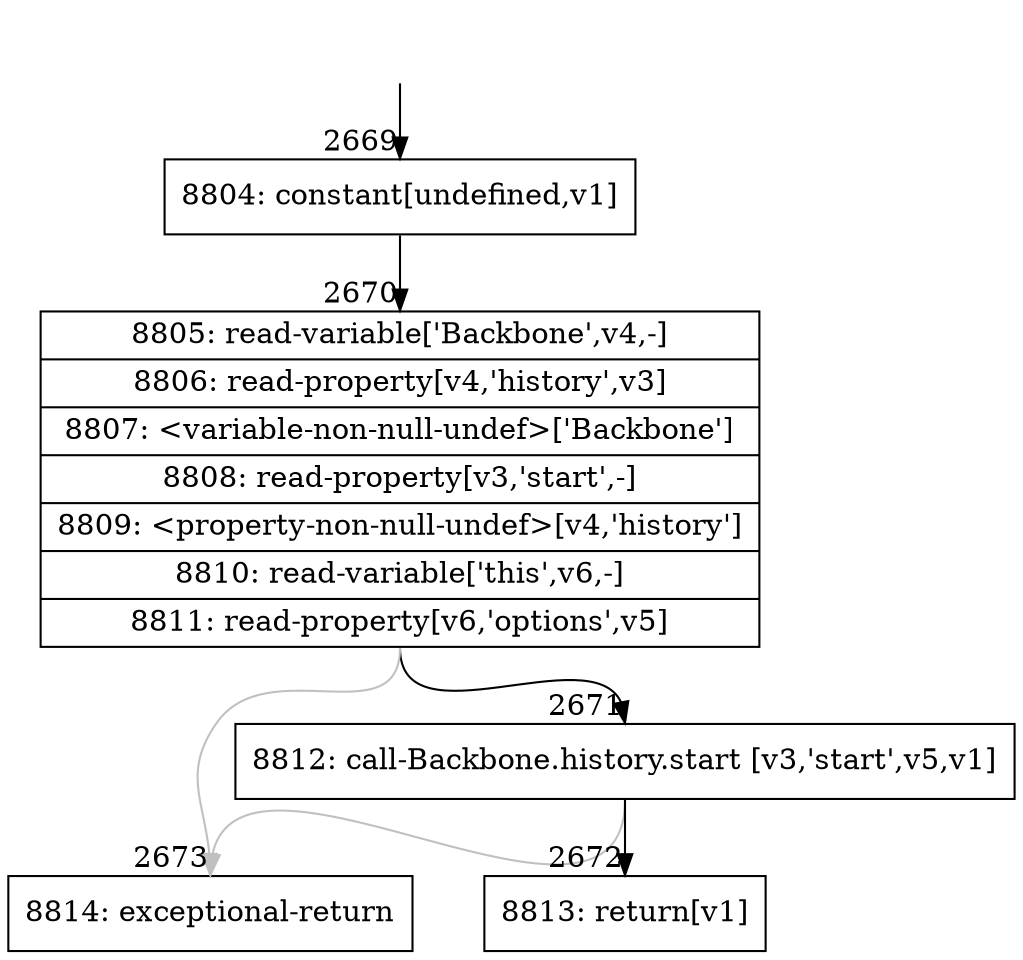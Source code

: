 digraph {
rankdir="TD"
BB_entry213[shape=none,label=""];
BB_entry213 -> BB2669 [tailport=s, headport=n, headlabel="    2669"]
BB2669 [shape=record label="{8804: constant[undefined,v1]}" ] 
BB2669 -> BB2670 [tailport=s, headport=n, headlabel="      2670"]
BB2670 [shape=record label="{8805: read-variable['Backbone',v4,-]|8806: read-property[v4,'history',v3]|8807: \<variable-non-null-undef\>['Backbone']|8808: read-property[v3,'start',-]|8809: \<property-non-null-undef\>[v4,'history']|8810: read-variable['this',v6,-]|8811: read-property[v6,'options',v5]}" ] 
BB2670 -> BB2671 [tailport=s, headport=n, headlabel="      2671"]
BB2670 -> BB2673 [tailport=s, headport=n, color=gray, headlabel="      2673"]
BB2671 [shape=record label="{8812: call-Backbone.history.start [v3,'start',v5,v1]}" ] 
BB2671 -> BB2672 [tailport=s, headport=n, headlabel="      2672"]
BB2671 -> BB2673 [tailport=s, headport=n, color=gray]
BB2672 [shape=record label="{8813: return[v1]}" ] 
BB2673 [shape=record label="{8814: exceptional-return}" ] 
//#$~ 2359
}
